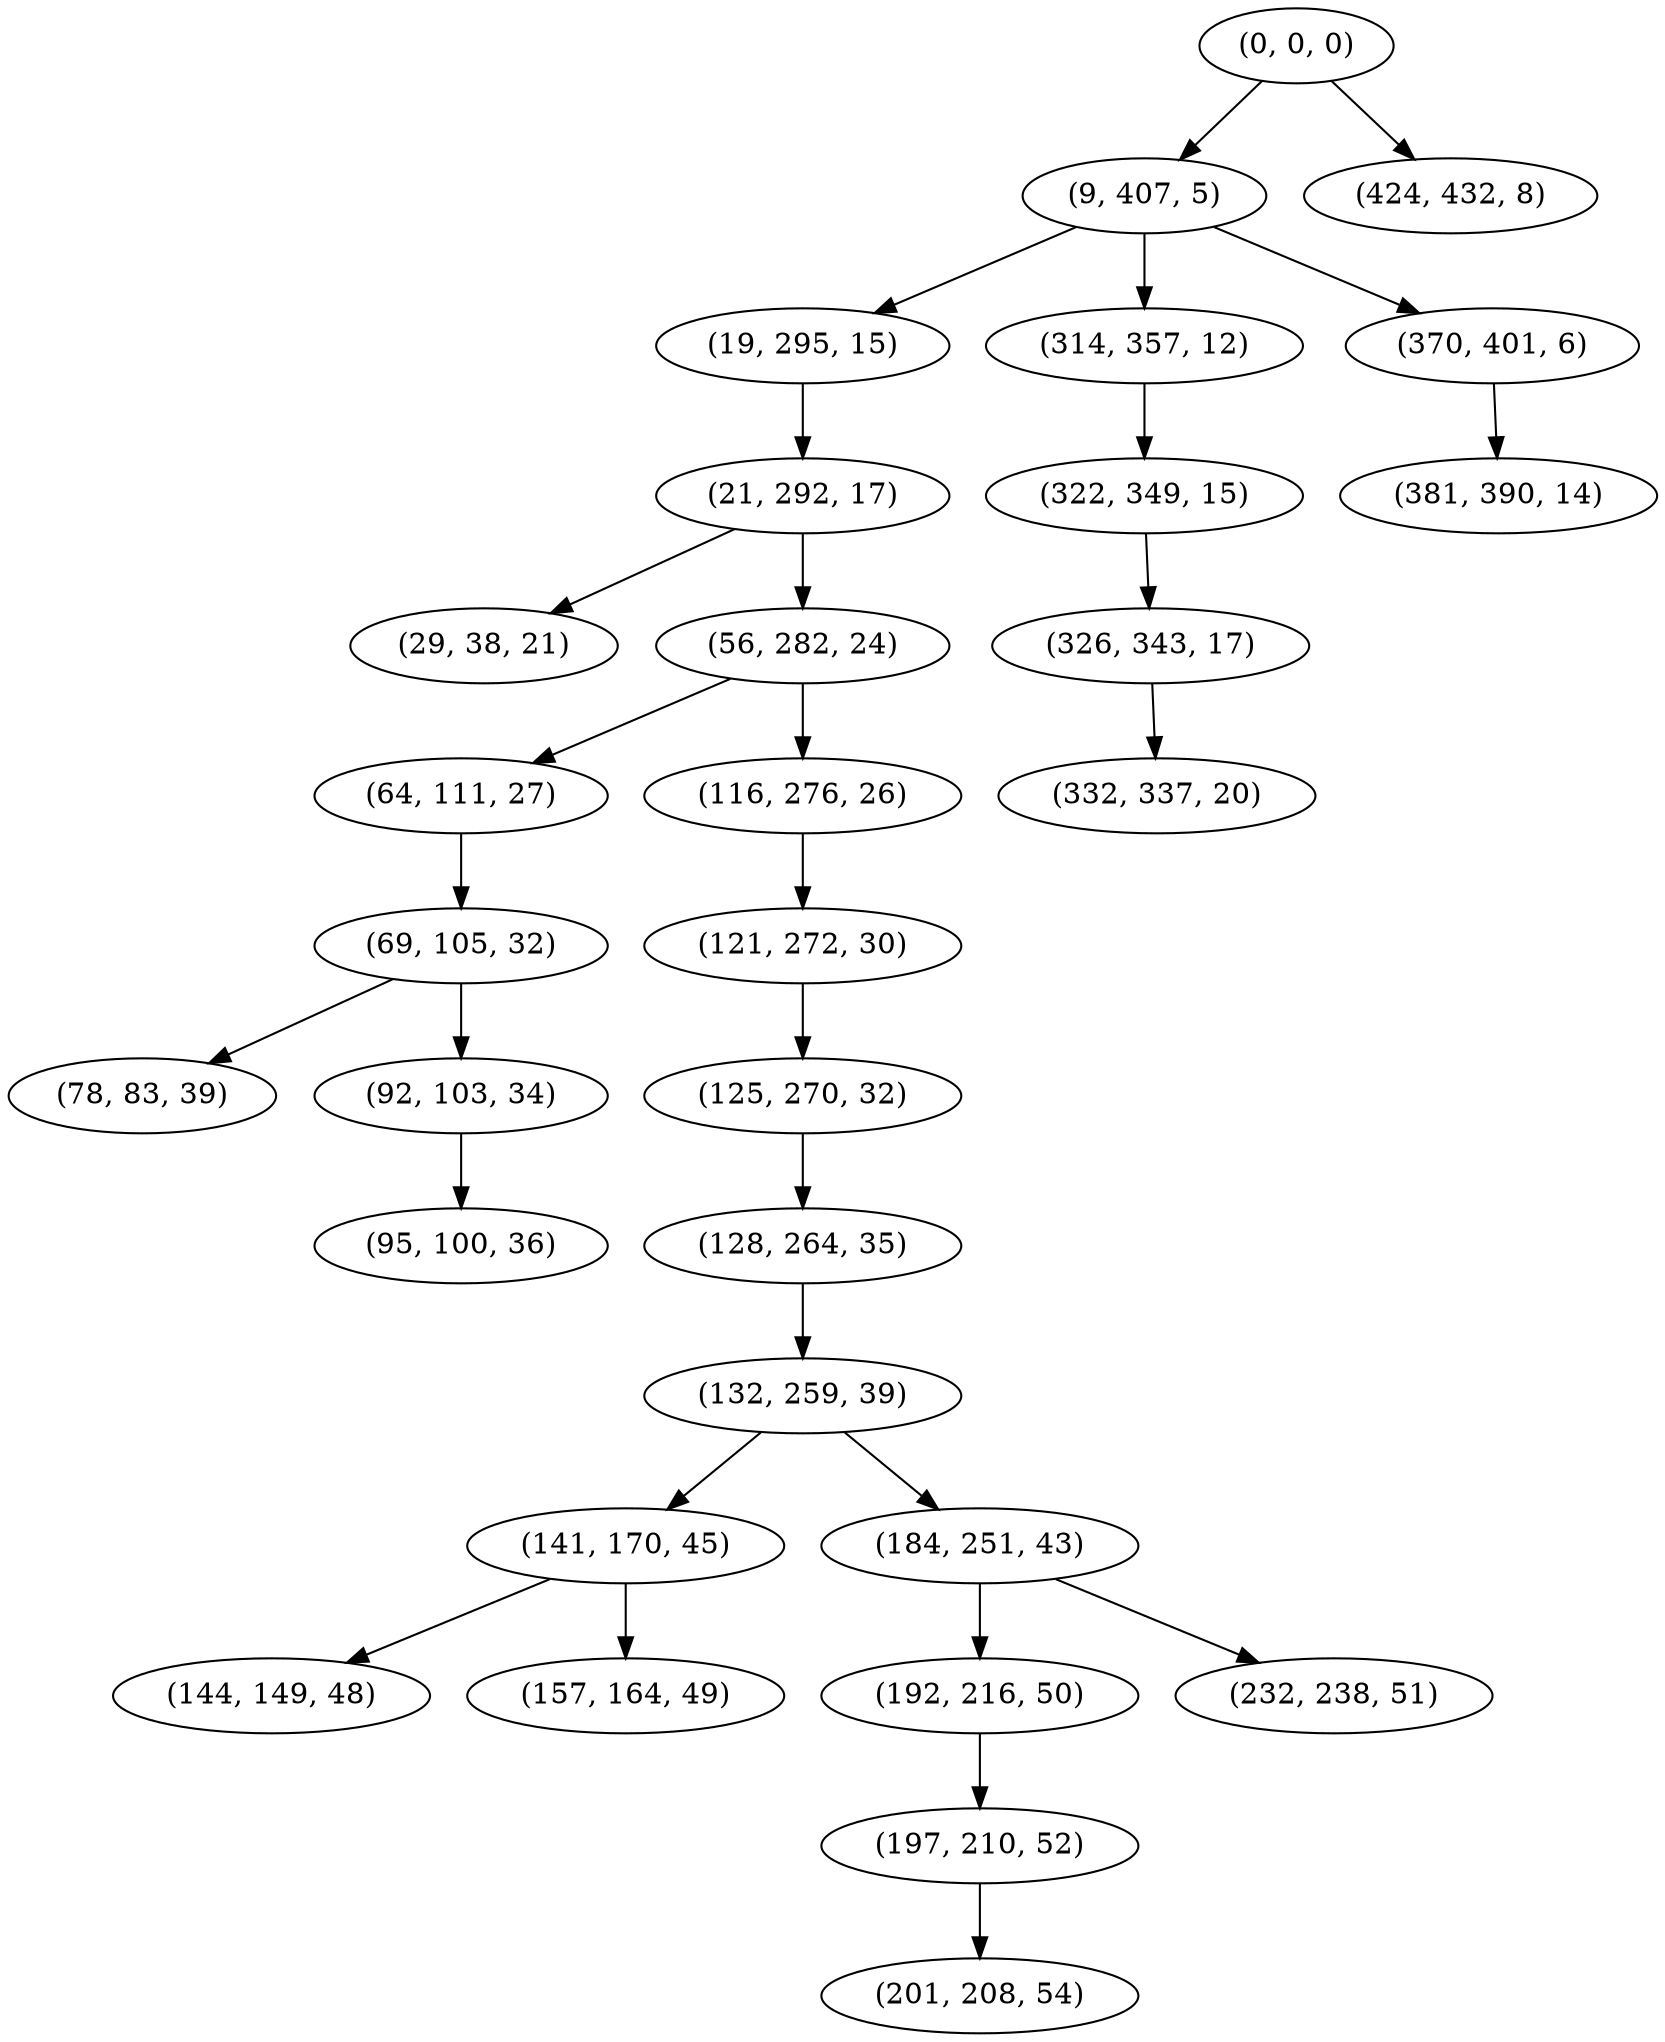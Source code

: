 digraph tree {
    "(0, 0, 0)";
    "(9, 407, 5)";
    "(19, 295, 15)";
    "(21, 292, 17)";
    "(29, 38, 21)";
    "(56, 282, 24)";
    "(64, 111, 27)";
    "(69, 105, 32)";
    "(78, 83, 39)";
    "(92, 103, 34)";
    "(95, 100, 36)";
    "(116, 276, 26)";
    "(121, 272, 30)";
    "(125, 270, 32)";
    "(128, 264, 35)";
    "(132, 259, 39)";
    "(141, 170, 45)";
    "(144, 149, 48)";
    "(157, 164, 49)";
    "(184, 251, 43)";
    "(192, 216, 50)";
    "(197, 210, 52)";
    "(201, 208, 54)";
    "(232, 238, 51)";
    "(314, 357, 12)";
    "(322, 349, 15)";
    "(326, 343, 17)";
    "(332, 337, 20)";
    "(370, 401, 6)";
    "(381, 390, 14)";
    "(424, 432, 8)";
    "(0, 0, 0)" -> "(9, 407, 5)";
    "(0, 0, 0)" -> "(424, 432, 8)";
    "(9, 407, 5)" -> "(19, 295, 15)";
    "(9, 407, 5)" -> "(314, 357, 12)";
    "(9, 407, 5)" -> "(370, 401, 6)";
    "(19, 295, 15)" -> "(21, 292, 17)";
    "(21, 292, 17)" -> "(29, 38, 21)";
    "(21, 292, 17)" -> "(56, 282, 24)";
    "(56, 282, 24)" -> "(64, 111, 27)";
    "(56, 282, 24)" -> "(116, 276, 26)";
    "(64, 111, 27)" -> "(69, 105, 32)";
    "(69, 105, 32)" -> "(78, 83, 39)";
    "(69, 105, 32)" -> "(92, 103, 34)";
    "(92, 103, 34)" -> "(95, 100, 36)";
    "(116, 276, 26)" -> "(121, 272, 30)";
    "(121, 272, 30)" -> "(125, 270, 32)";
    "(125, 270, 32)" -> "(128, 264, 35)";
    "(128, 264, 35)" -> "(132, 259, 39)";
    "(132, 259, 39)" -> "(141, 170, 45)";
    "(132, 259, 39)" -> "(184, 251, 43)";
    "(141, 170, 45)" -> "(144, 149, 48)";
    "(141, 170, 45)" -> "(157, 164, 49)";
    "(184, 251, 43)" -> "(192, 216, 50)";
    "(184, 251, 43)" -> "(232, 238, 51)";
    "(192, 216, 50)" -> "(197, 210, 52)";
    "(197, 210, 52)" -> "(201, 208, 54)";
    "(314, 357, 12)" -> "(322, 349, 15)";
    "(322, 349, 15)" -> "(326, 343, 17)";
    "(326, 343, 17)" -> "(332, 337, 20)";
    "(370, 401, 6)" -> "(381, 390, 14)";
}
